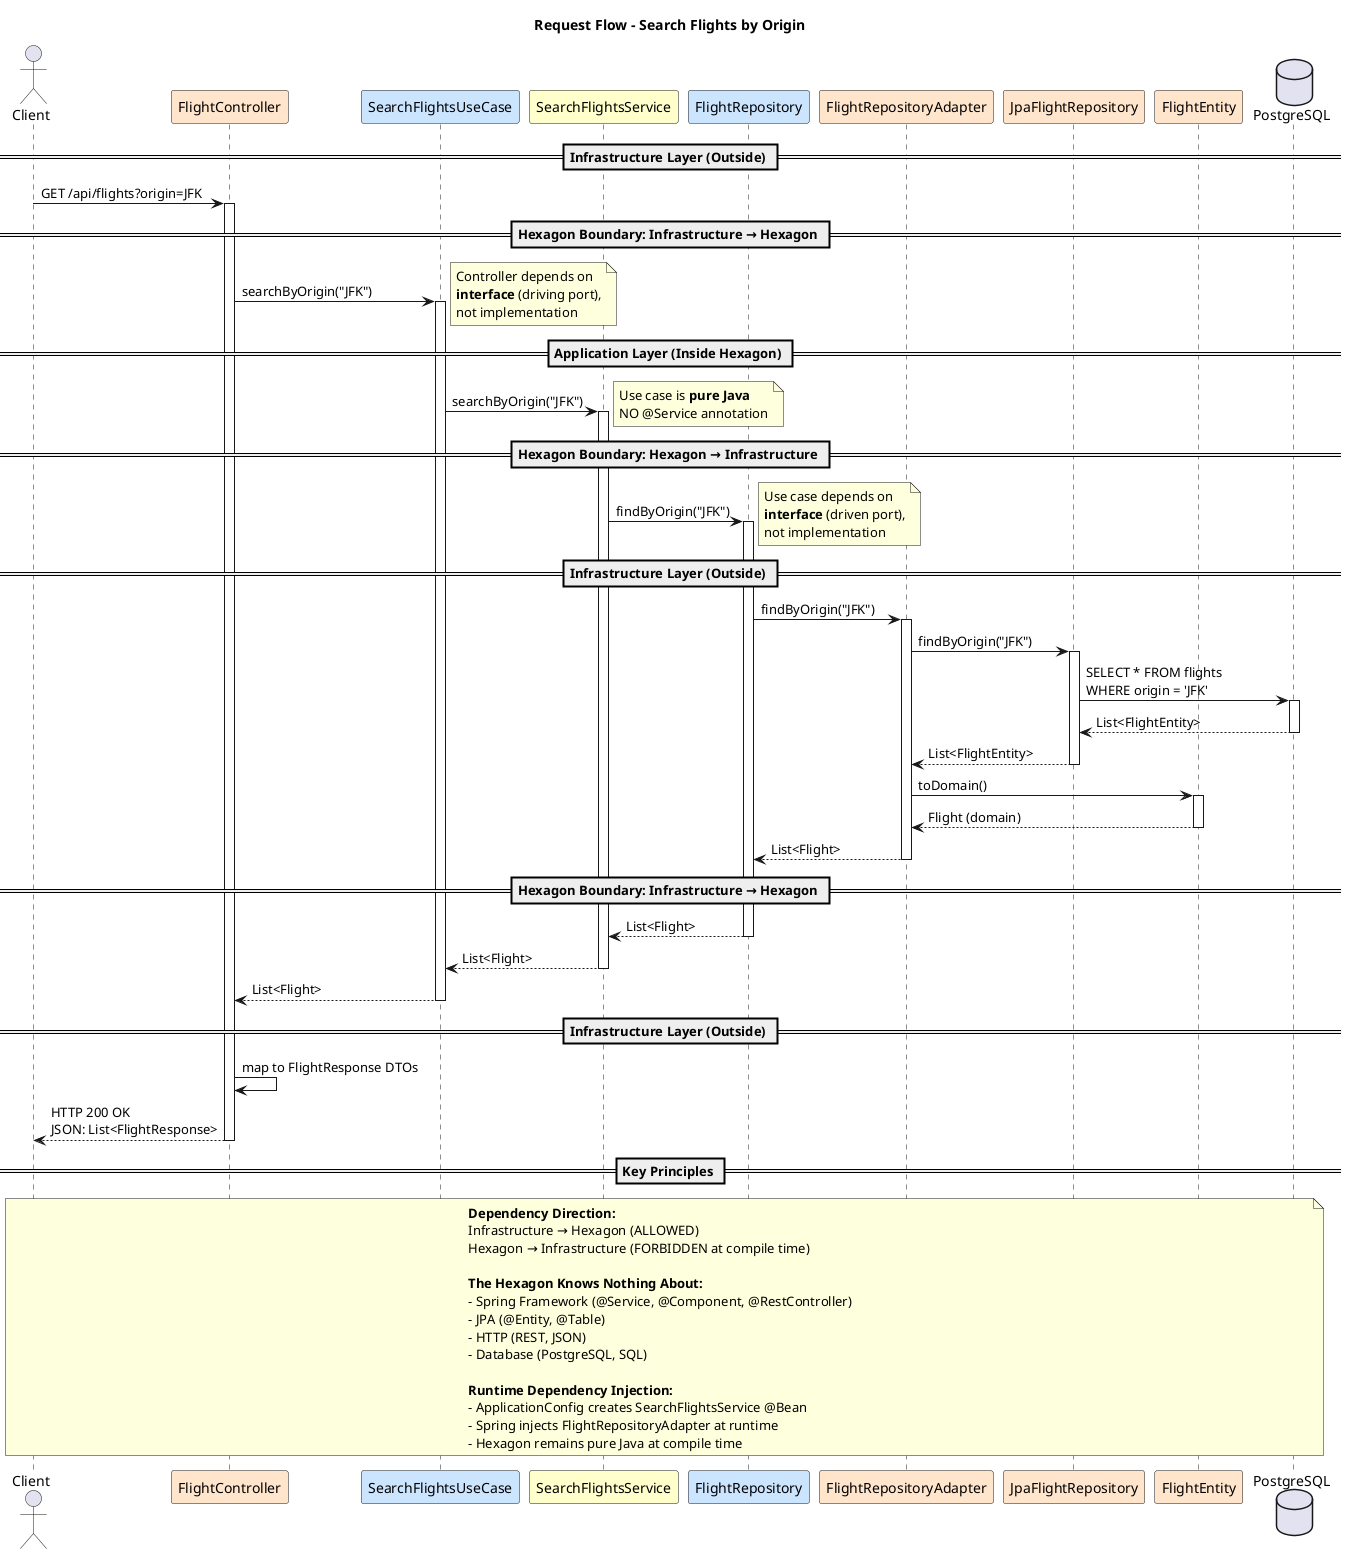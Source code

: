 @startuml request-flow

title Request Flow - Search Flights by Origin

actor "Client" as client
participant "FlightController" as controller #FFE5CC
participant "SearchFlightsUseCase" as useCase #CCE5FF
participant "SearchFlightsService" as service #FFFFCC
participant "FlightRepository" as repoPort #CCE5FF
participant "FlightRepositoryAdapter" as repoAdapter #FFE5CC
participant "JpaFlightRepository" as jpaRepo #FFE5CC
participant "FlightEntity" as entity #FFE5CC
database "PostgreSQL" as db

== Infrastructure Layer (Outside) ==

client -> controller : GET /api/flights?origin=JFK
activate controller

== Hexagon Boundary: Infrastructure → Hexagon ==

controller -> useCase : searchByOrigin("JFK")
activate useCase
note right
  Controller depends on
  **interface** (driving port),
  not implementation
end note

== Application Layer (Inside Hexagon) ==

useCase -> service : searchByOrigin("JFK")
activate service
note right
  Use case is **pure Java**
  NO @Service annotation
end note

== Hexagon Boundary: Hexagon → Infrastructure ==

service -> repoPort : findByOrigin("JFK")
activate repoPort
note right
  Use case depends on
  **interface** (driven port),
  not implementation
end note

== Infrastructure Layer (Outside) ==

repoPort -> repoAdapter : findByOrigin("JFK")
activate repoAdapter

repoAdapter -> jpaRepo : findByOrigin("JFK")
activate jpaRepo

jpaRepo -> db : SELECT * FROM flights\nWHERE origin = 'JFK'
activate db
db --> jpaRepo : List<FlightEntity>
deactivate db

jpaRepo --> repoAdapter : List<FlightEntity>
deactivate jpaRepo

repoAdapter -> entity : toDomain()
activate entity
entity --> repoAdapter : Flight (domain)
deactivate entity

repoAdapter --> repoPort : List<Flight>
deactivate repoAdapter

== Hexagon Boundary: Infrastructure → Hexagon ==

repoPort --> service : List<Flight>
deactivate repoPort

service --> useCase : List<Flight>
deactivate service

useCase --> controller : List<Flight>
deactivate useCase

== Infrastructure Layer (Outside) ==

controller -> controller : map to FlightResponse DTOs
controller --> client : HTTP 200 OK\nJSON: List<FlightResponse>
deactivate controller

== Key Principles ==

note over client, db
  **Dependency Direction:**
  Infrastructure → Hexagon (ALLOWED)
  Hexagon → Infrastructure (FORBIDDEN at compile time)

  **The Hexagon Knows Nothing About:**
  - Spring Framework (@Service, @Component, @RestController)
  - JPA (@Entity, @Table)
  - HTTP (REST, JSON)
  - Database (PostgreSQL, SQL)

  **Runtime Dependency Injection:**
  - ApplicationConfig creates SearchFlightsService @Bean
  - Spring injects FlightRepositoryAdapter at runtime
  - Hexagon remains pure Java at compile time
end note

@enduml
